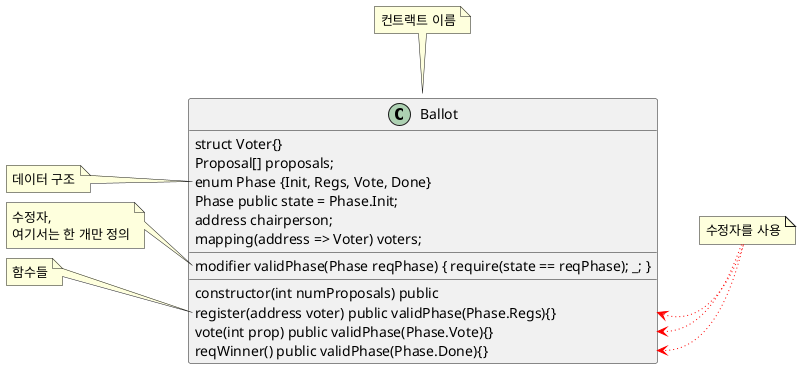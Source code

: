 @startuml
'https://plantuml.com/class-diagram

class Ballot {
    struct Voter{}
    Proposal[] proposals;
    enum Phase {Init, Regs, Vote, Done}
    Phase public state = Phase.Init;
    address chairperson;
    mapping(address => Voter) voters;
    __
    modifier validPhase(Phase reqPhase) { require(state == reqPhase); _; }
    __
    constructor(int numProposals) public
    register(address voter) public validPhase(Phase.Regs){}
    vote(int prop) public validPhase(Phase.Vote){}
    reqWinner() public validPhase(Phase.Done){}
}

note top of Ballot
컨트랙트 이름
end note
note left of Ballot::enum
데이터 구조
end note
note left of Ballot::modifier
수정자,
여기서는 한 개만 정의
end note
note left of Ballot::register
함수들
end note
note "수정자를 사용" as N1
N1 -left-> Ballot::register #red;line.dotted;
N1 --> Ballot::vote #red;line.dotted;
N1 --> Ballot::reqWinner #red;line.dotted;

@enduml